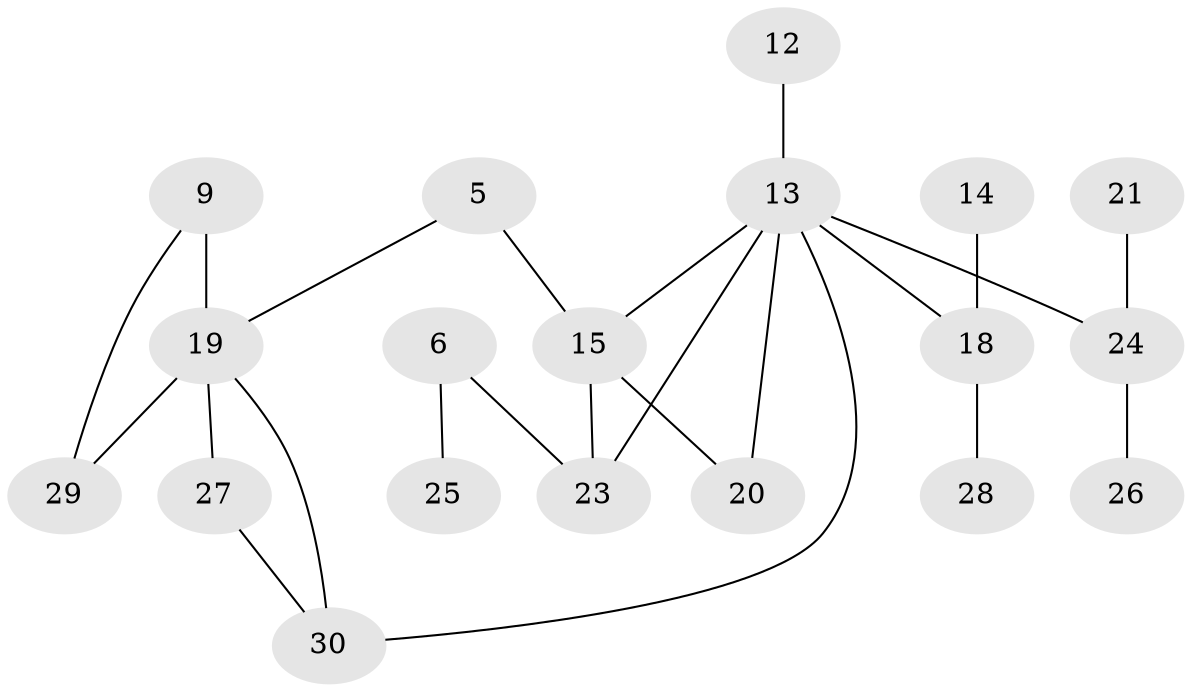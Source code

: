 // original degree distribution, {1: 0.25, 0: 0.16666666666666666, 2: 0.26666666666666666, 4: 0.06666666666666667, 3: 0.2, 5: 0.03333333333333333, 9: 0.016666666666666666}
// Generated by graph-tools (version 1.1) at 2025/35/03/04/25 23:35:57]
// undirected, 19 vertices, 23 edges
graph export_dot {
  node [color=gray90,style=filled];
  5;
  6;
  9;
  12;
  13;
  14;
  15;
  18;
  19;
  20;
  21;
  23;
  24;
  25;
  26;
  27;
  28;
  29;
  30;
  5 -- 15 [weight=1.0];
  5 -- 19 [weight=1.0];
  6 -- 23 [weight=1.0];
  6 -- 25 [weight=1.0];
  9 -- 19 [weight=2.0];
  9 -- 29 [weight=1.0];
  12 -- 13 [weight=1.0];
  13 -- 15 [weight=1.0];
  13 -- 18 [weight=2.0];
  13 -- 20 [weight=3.0];
  13 -- 23 [weight=1.0];
  13 -- 24 [weight=1.0];
  13 -- 30 [weight=1.0];
  14 -- 18 [weight=1.0];
  15 -- 20 [weight=1.0];
  15 -- 23 [weight=1.0];
  18 -- 28 [weight=1.0];
  19 -- 27 [weight=1.0];
  19 -- 29 [weight=2.0];
  19 -- 30 [weight=1.0];
  21 -- 24 [weight=1.0];
  24 -- 26 [weight=1.0];
  27 -- 30 [weight=1.0];
}
